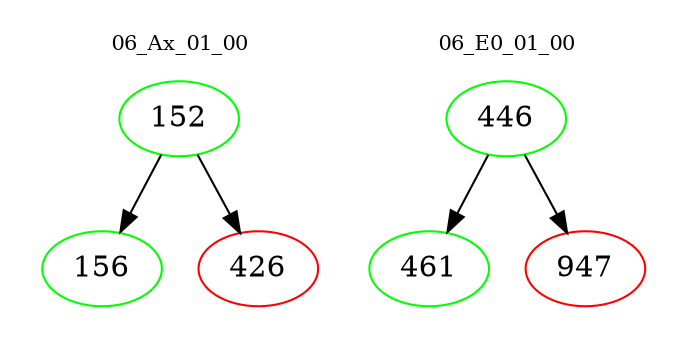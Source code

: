 digraph{
subgraph cluster_0 {
color = white
label = "06_Ax_01_00";
fontsize=10;
T0_152 [label="152", color="green"]
T0_152 -> T0_156 [color="black"]
T0_156 [label="156", color="green"]
T0_152 -> T0_426 [color="black"]
T0_426 [label="426", color="red"]
}
subgraph cluster_1 {
color = white
label = "06_E0_01_00";
fontsize=10;
T1_446 [label="446", color="green"]
T1_446 -> T1_461 [color="black"]
T1_461 [label="461", color="green"]
T1_446 -> T1_947 [color="black"]
T1_947 [label="947", color="red"]
}
}
